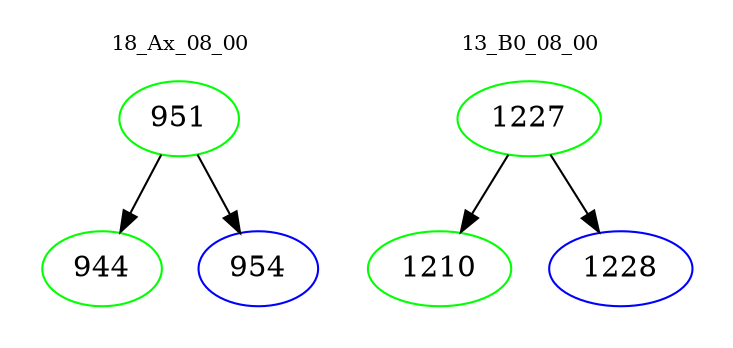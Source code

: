 digraph{
subgraph cluster_0 {
color = white
label = "18_Ax_08_00";
fontsize=10;
T0_951 [label="951", color="green"]
T0_951 -> T0_944 [color="black"]
T0_944 [label="944", color="green"]
T0_951 -> T0_954 [color="black"]
T0_954 [label="954", color="blue"]
}
subgraph cluster_1 {
color = white
label = "13_B0_08_00";
fontsize=10;
T1_1227 [label="1227", color="green"]
T1_1227 -> T1_1210 [color="black"]
T1_1210 [label="1210", color="green"]
T1_1227 -> T1_1228 [color="black"]
T1_1228 [label="1228", color="blue"]
}
}
